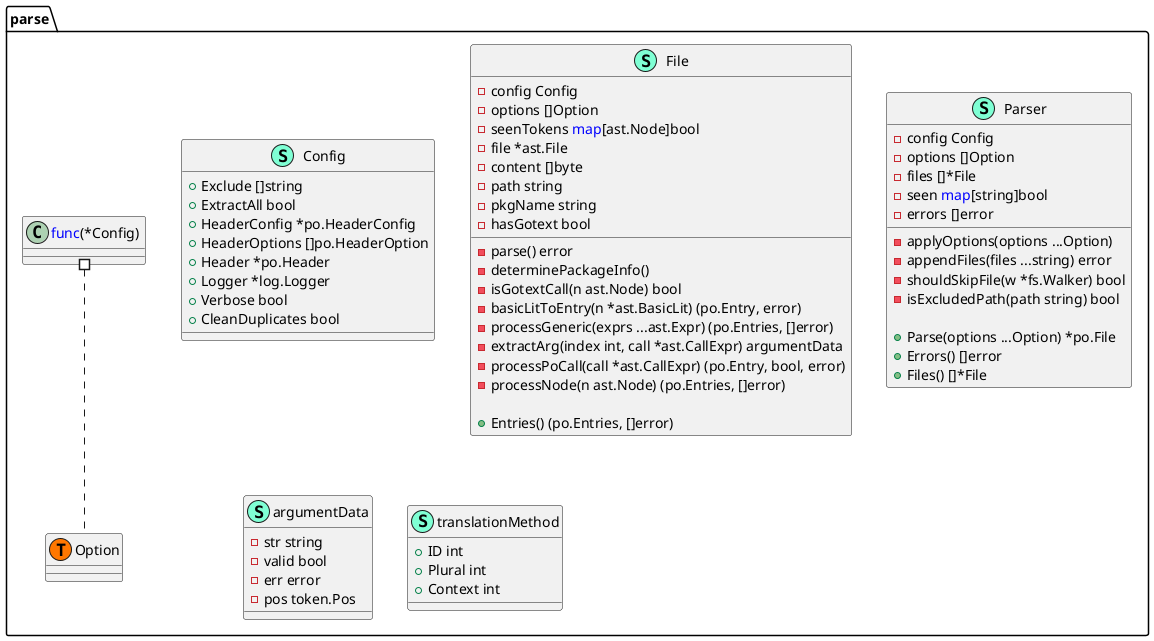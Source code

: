 @startuml
namespace parse {
    class Config << (S,Aquamarine) >> {
        + Exclude []string
        + ExtractAll bool
        + HeaderConfig *po.HeaderConfig
        + HeaderOptions []po.HeaderOption
        + Header *po.Header
        + Logger *log.Logger
        + Verbose bool
        + CleanDuplicates bool

    }
    class File << (S,Aquamarine) >> {
        - config Config
        - options []Option
        - seenTokens <font color=blue>map</font>[ast.Node]bool
        - file *ast.File
        - content []byte
        - path string
        - pkgName string
        - hasGotext bool

        - parse() error
        - determinePackageInfo() 
        - isGotextCall(n ast.Node) bool
        - basicLitToEntry(n *ast.BasicLit) (po.Entry, error)
        - processGeneric(exprs ...ast.Expr) (po.Entries, []error)
        - extractArg(index int, call *ast.CallExpr) argumentData
        - processPoCall(call *ast.CallExpr) (po.Entry, bool, error)
        - processNode(n ast.Node) (po.Entries, []error)

        + Entries() (po.Entries, []error)

    }
    class Parser << (S,Aquamarine) >> {
        - config Config
        - options []Option
        - files []*File
        - seen <font color=blue>map</font>[string]bool
        - errors []error

        - applyOptions(options ...Option) 
        - appendFiles(files ...string) error
        - shouldSkipFile(w *fs.Walker) bool
        - isExcludedPath(path string) bool

        + Parse(options ...Option) *po.File
        + Errors() []error
        + Files() []*File

    }
    class argumentData << (S,Aquamarine) >> {
        - str string
        - valid bool
        - err error
        - pos token.Pos

    }
    class parse.Option << (T, #FF7700) >>  {
    }
    class translationMethod << (S,Aquamarine) >> {
        + ID int
        + Plural int
        + Context int

    }
}


"parse.<font color=blue>func</font>(*Config) " #.. "parse.Option"
@enduml
